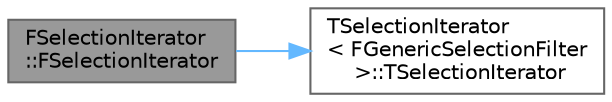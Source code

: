 digraph "FSelectionIterator::FSelectionIterator"
{
 // INTERACTIVE_SVG=YES
 // LATEX_PDF_SIZE
  bgcolor="transparent";
  edge [fontname=Helvetica,fontsize=10,labelfontname=Helvetica,labelfontsize=10];
  node [fontname=Helvetica,fontsize=10,shape=box,height=0.2,width=0.4];
  rankdir="LR";
  Node1 [id="Node000001",label="FSelectionIterator\l::FSelectionIterator",height=0.2,width=0.4,color="gray40", fillcolor="grey60", style="filled", fontcolor="black",tooltip=" "];
  Node1 -> Node2 [id="edge1_Node000001_Node000002",color="steelblue1",style="solid",tooltip=" "];
  Node2 [id="Node000002",label="TSelectionIterator\l\< FGenericSelectionFilter\l \>::TSelectionIterator",height=0.2,width=0.4,color="grey40", fillcolor="white", style="filled",URL="$dd/d28/classTSelectionIterator.html#a50f5932e0453874eafae26d0484a4825",tooltip=" "];
}
